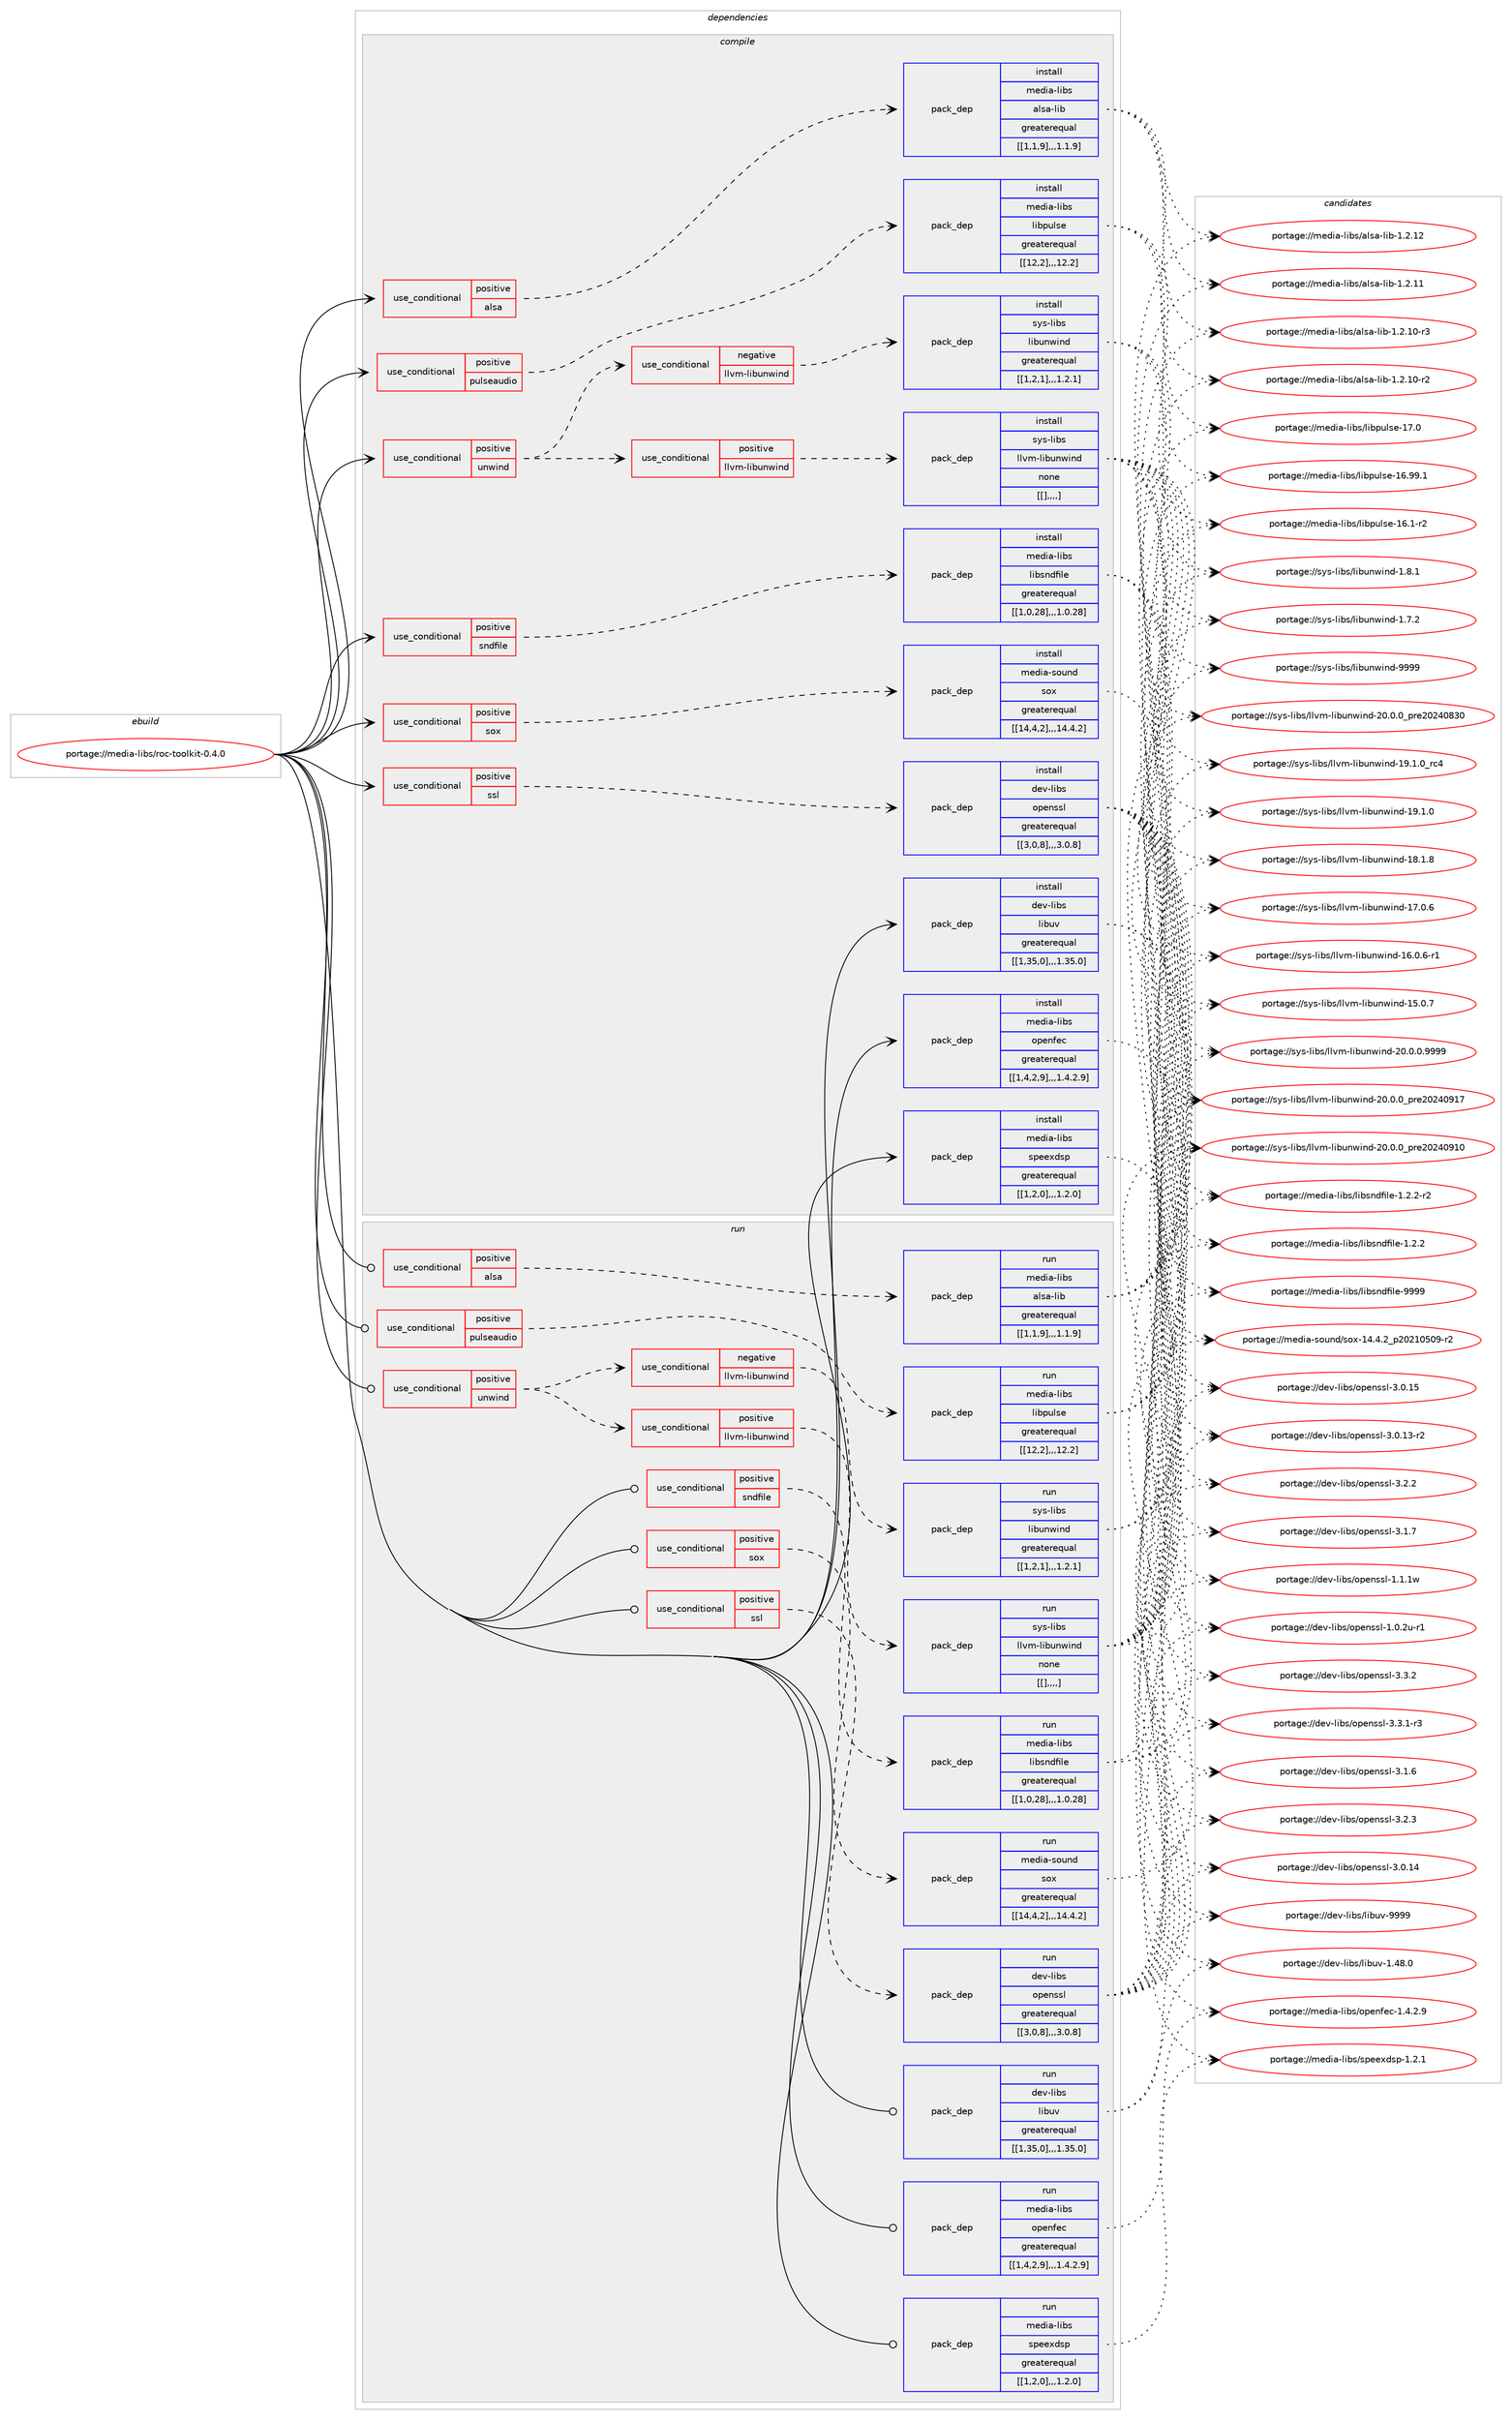 digraph prolog {

# *************
# Graph options
# *************

newrank=true;
concentrate=true;
compound=true;
graph [rankdir=LR,fontname=Helvetica,fontsize=10,ranksep=1.5];#, ranksep=2.5, nodesep=0.2];
edge  [arrowhead=vee];
node  [fontname=Helvetica,fontsize=10];

# **********
# The ebuild
# **********

subgraph cluster_leftcol {
color=gray;
label=<<i>ebuild</i>>;
id [label="portage://media-libs/roc-toolkit-0.4.0", color=red, width=4, href="../media-libs/roc-toolkit-0.4.0.svg"];
}

# ****************
# The dependencies
# ****************

subgraph cluster_midcol {
color=gray;
label=<<i>dependencies</i>>;
subgraph cluster_compile {
fillcolor="#eeeeee";
style=filled;
label=<<i>compile</i>>;
subgraph cond81202 {
dependency316157 [label=<<TABLE BORDER="0" CELLBORDER="1" CELLSPACING="0" CELLPADDING="4"><TR><TD ROWSPAN="3" CELLPADDING="10">use_conditional</TD></TR><TR><TD>positive</TD></TR><TR><TD>alsa</TD></TR></TABLE>>, shape=none, color=red];
subgraph pack232534 {
dependency316158 [label=<<TABLE BORDER="0" CELLBORDER="1" CELLSPACING="0" CELLPADDING="4" WIDTH="220"><TR><TD ROWSPAN="6" CELLPADDING="30">pack_dep</TD></TR><TR><TD WIDTH="110">install</TD></TR><TR><TD>media-libs</TD></TR><TR><TD>alsa-lib</TD></TR><TR><TD>greaterequal</TD></TR><TR><TD>[[1,1,9],,,1.1.9]</TD></TR></TABLE>>, shape=none, color=blue];
}
dependency316157:e -> dependency316158:w [weight=20,style="dashed",arrowhead="vee"];
}
id:e -> dependency316157:w [weight=20,style="solid",arrowhead="vee"];
subgraph cond81203 {
dependency316159 [label=<<TABLE BORDER="0" CELLBORDER="1" CELLSPACING="0" CELLPADDING="4"><TR><TD ROWSPAN="3" CELLPADDING="10">use_conditional</TD></TR><TR><TD>positive</TD></TR><TR><TD>pulseaudio</TD></TR></TABLE>>, shape=none, color=red];
subgraph pack232535 {
dependency316160 [label=<<TABLE BORDER="0" CELLBORDER="1" CELLSPACING="0" CELLPADDING="4" WIDTH="220"><TR><TD ROWSPAN="6" CELLPADDING="30">pack_dep</TD></TR><TR><TD WIDTH="110">install</TD></TR><TR><TD>media-libs</TD></TR><TR><TD>libpulse</TD></TR><TR><TD>greaterequal</TD></TR><TR><TD>[[12,2],,,12.2]</TD></TR></TABLE>>, shape=none, color=blue];
}
dependency316159:e -> dependency316160:w [weight=20,style="dashed",arrowhead="vee"];
}
id:e -> dependency316159:w [weight=20,style="solid",arrowhead="vee"];
subgraph cond81204 {
dependency316161 [label=<<TABLE BORDER="0" CELLBORDER="1" CELLSPACING="0" CELLPADDING="4"><TR><TD ROWSPAN="3" CELLPADDING="10">use_conditional</TD></TR><TR><TD>positive</TD></TR><TR><TD>sndfile</TD></TR></TABLE>>, shape=none, color=red];
subgraph pack232536 {
dependency316162 [label=<<TABLE BORDER="0" CELLBORDER="1" CELLSPACING="0" CELLPADDING="4" WIDTH="220"><TR><TD ROWSPAN="6" CELLPADDING="30">pack_dep</TD></TR><TR><TD WIDTH="110">install</TD></TR><TR><TD>media-libs</TD></TR><TR><TD>libsndfile</TD></TR><TR><TD>greaterequal</TD></TR><TR><TD>[[1,0,28],,,1.0.28]</TD></TR></TABLE>>, shape=none, color=blue];
}
dependency316161:e -> dependency316162:w [weight=20,style="dashed",arrowhead="vee"];
}
id:e -> dependency316161:w [weight=20,style="solid",arrowhead="vee"];
subgraph cond81205 {
dependency316163 [label=<<TABLE BORDER="0" CELLBORDER="1" CELLSPACING="0" CELLPADDING="4"><TR><TD ROWSPAN="3" CELLPADDING="10">use_conditional</TD></TR><TR><TD>positive</TD></TR><TR><TD>sox</TD></TR></TABLE>>, shape=none, color=red];
subgraph pack232537 {
dependency316164 [label=<<TABLE BORDER="0" CELLBORDER="1" CELLSPACING="0" CELLPADDING="4" WIDTH="220"><TR><TD ROWSPAN="6" CELLPADDING="30">pack_dep</TD></TR><TR><TD WIDTH="110">install</TD></TR><TR><TD>media-sound</TD></TR><TR><TD>sox</TD></TR><TR><TD>greaterequal</TD></TR><TR><TD>[[14,4,2],,,14.4.2]</TD></TR></TABLE>>, shape=none, color=blue];
}
dependency316163:e -> dependency316164:w [weight=20,style="dashed",arrowhead="vee"];
}
id:e -> dependency316163:w [weight=20,style="solid",arrowhead="vee"];
subgraph cond81206 {
dependency316165 [label=<<TABLE BORDER="0" CELLBORDER="1" CELLSPACING="0" CELLPADDING="4"><TR><TD ROWSPAN="3" CELLPADDING="10">use_conditional</TD></TR><TR><TD>positive</TD></TR><TR><TD>ssl</TD></TR></TABLE>>, shape=none, color=red];
subgraph pack232538 {
dependency316166 [label=<<TABLE BORDER="0" CELLBORDER="1" CELLSPACING="0" CELLPADDING="4" WIDTH="220"><TR><TD ROWSPAN="6" CELLPADDING="30">pack_dep</TD></TR><TR><TD WIDTH="110">install</TD></TR><TR><TD>dev-libs</TD></TR><TR><TD>openssl</TD></TR><TR><TD>greaterequal</TD></TR><TR><TD>[[3,0,8],,,3.0.8]</TD></TR></TABLE>>, shape=none, color=blue];
}
dependency316165:e -> dependency316166:w [weight=20,style="dashed",arrowhead="vee"];
}
id:e -> dependency316165:w [weight=20,style="solid",arrowhead="vee"];
subgraph cond81207 {
dependency316167 [label=<<TABLE BORDER="0" CELLBORDER="1" CELLSPACING="0" CELLPADDING="4"><TR><TD ROWSPAN="3" CELLPADDING="10">use_conditional</TD></TR><TR><TD>positive</TD></TR><TR><TD>unwind</TD></TR></TABLE>>, shape=none, color=red];
subgraph cond81208 {
dependency316168 [label=<<TABLE BORDER="0" CELLBORDER="1" CELLSPACING="0" CELLPADDING="4"><TR><TD ROWSPAN="3" CELLPADDING="10">use_conditional</TD></TR><TR><TD>positive</TD></TR><TR><TD>llvm-libunwind</TD></TR></TABLE>>, shape=none, color=red];
subgraph pack232539 {
dependency316169 [label=<<TABLE BORDER="0" CELLBORDER="1" CELLSPACING="0" CELLPADDING="4" WIDTH="220"><TR><TD ROWSPAN="6" CELLPADDING="30">pack_dep</TD></TR><TR><TD WIDTH="110">install</TD></TR><TR><TD>sys-libs</TD></TR><TR><TD>llvm-libunwind</TD></TR><TR><TD>none</TD></TR><TR><TD>[[],,,,]</TD></TR></TABLE>>, shape=none, color=blue];
}
dependency316168:e -> dependency316169:w [weight=20,style="dashed",arrowhead="vee"];
}
dependency316167:e -> dependency316168:w [weight=20,style="dashed",arrowhead="vee"];
subgraph cond81209 {
dependency316170 [label=<<TABLE BORDER="0" CELLBORDER="1" CELLSPACING="0" CELLPADDING="4"><TR><TD ROWSPAN="3" CELLPADDING="10">use_conditional</TD></TR><TR><TD>negative</TD></TR><TR><TD>llvm-libunwind</TD></TR></TABLE>>, shape=none, color=red];
subgraph pack232540 {
dependency316171 [label=<<TABLE BORDER="0" CELLBORDER="1" CELLSPACING="0" CELLPADDING="4" WIDTH="220"><TR><TD ROWSPAN="6" CELLPADDING="30">pack_dep</TD></TR><TR><TD WIDTH="110">install</TD></TR><TR><TD>sys-libs</TD></TR><TR><TD>libunwind</TD></TR><TR><TD>greaterequal</TD></TR><TR><TD>[[1,2,1],,,1.2.1]</TD></TR></TABLE>>, shape=none, color=blue];
}
dependency316170:e -> dependency316171:w [weight=20,style="dashed",arrowhead="vee"];
}
dependency316167:e -> dependency316170:w [weight=20,style="dashed",arrowhead="vee"];
}
id:e -> dependency316167:w [weight=20,style="solid",arrowhead="vee"];
subgraph pack232541 {
dependency316172 [label=<<TABLE BORDER="0" CELLBORDER="1" CELLSPACING="0" CELLPADDING="4" WIDTH="220"><TR><TD ROWSPAN="6" CELLPADDING="30">pack_dep</TD></TR><TR><TD WIDTH="110">install</TD></TR><TR><TD>dev-libs</TD></TR><TR><TD>libuv</TD></TR><TR><TD>greaterequal</TD></TR><TR><TD>[[1,35,0],,,1.35.0]</TD></TR></TABLE>>, shape=none, color=blue];
}
id:e -> dependency316172:w [weight=20,style="solid",arrowhead="vee"];
subgraph pack232542 {
dependency316173 [label=<<TABLE BORDER="0" CELLBORDER="1" CELLSPACING="0" CELLPADDING="4" WIDTH="220"><TR><TD ROWSPAN="6" CELLPADDING="30">pack_dep</TD></TR><TR><TD WIDTH="110">install</TD></TR><TR><TD>media-libs</TD></TR><TR><TD>openfec</TD></TR><TR><TD>greaterequal</TD></TR><TR><TD>[[1,4,2,9],,,1.4.2.9]</TD></TR></TABLE>>, shape=none, color=blue];
}
id:e -> dependency316173:w [weight=20,style="solid",arrowhead="vee"];
subgraph pack232543 {
dependency316174 [label=<<TABLE BORDER="0" CELLBORDER="1" CELLSPACING="0" CELLPADDING="4" WIDTH="220"><TR><TD ROWSPAN="6" CELLPADDING="30">pack_dep</TD></TR><TR><TD WIDTH="110">install</TD></TR><TR><TD>media-libs</TD></TR><TR><TD>speexdsp</TD></TR><TR><TD>greaterequal</TD></TR><TR><TD>[[1,2,0],,,1.2.0]</TD></TR></TABLE>>, shape=none, color=blue];
}
id:e -> dependency316174:w [weight=20,style="solid",arrowhead="vee"];
}
subgraph cluster_compileandrun {
fillcolor="#eeeeee";
style=filled;
label=<<i>compile and run</i>>;
}
subgraph cluster_run {
fillcolor="#eeeeee";
style=filled;
label=<<i>run</i>>;
subgraph cond81210 {
dependency316175 [label=<<TABLE BORDER="0" CELLBORDER="1" CELLSPACING="0" CELLPADDING="4"><TR><TD ROWSPAN="3" CELLPADDING="10">use_conditional</TD></TR><TR><TD>positive</TD></TR><TR><TD>alsa</TD></TR></TABLE>>, shape=none, color=red];
subgraph pack232544 {
dependency316176 [label=<<TABLE BORDER="0" CELLBORDER="1" CELLSPACING="0" CELLPADDING="4" WIDTH="220"><TR><TD ROWSPAN="6" CELLPADDING="30">pack_dep</TD></TR><TR><TD WIDTH="110">run</TD></TR><TR><TD>media-libs</TD></TR><TR><TD>alsa-lib</TD></TR><TR><TD>greaterequal</TD></TR><TR><TD>[[1,1,9],,,1.1.9]</TD></TR></TABLE>>, shape=none, color=blue];
}
dependency316175:e -> dependency316176:w [weight=20,style="dashed",arrowhead="vee"];
}
id:e -> dependency316175:w [weight=20,style="solid",arrowhead="odot"];
subgraph cond81211 {
dependency316177 [label=<<TABLE BORDER="0" CELLBORDER="1" CELLSPACING="0" CELLPADDING="4"><TR><TD ROWSPAN="3" CELLPADDING="10">use_conditional</TD></TR><TR><TD>positive</TD></TR><TR><TD>pulseaudio</TD></TR></TABLE>>, shape=none, color=red];
subgraph pack232545 {
dependency316178 [label=<<TABLE BORDER="0" CELLBORDER="1" CELLSPACING="0" CELLPADDING="4" WIDTH="220"><TR><TD ROWSPAN="6" CELLPADDING="30">pack_dep</TD></TR><TR><TD WIDTH="110">run</TD></TR><TR><TD>media-libs</TD></TR><TR><TD>libpulse</TD></TR><TR><TD>greaterequal</TD></TR><TR><TD>[[12,2],,,12.2]</TD></TR></TABLE>>, shape=none, color=blue];
}
dependency316177:e -> dependency316178:w [weight=20,style="dashed",arrowhead="vee"];
}
id:e -> dependency316177:w [weight=20,style="solid",arrowhead="odot"];
subgraph cond81212 {
dependency316179 [label=<<TABLE BORDER="0" CELLBORDER="1" CELLSPACING="0" CELLPADDING="4"><TR><TD ROWSPAN="3" CELLPADDING="10">use_conditional</TD></TR><TR><TD>positive</TD></TR><TR><TD>sndfile</TD></TR></TABLE>>, shape=none, color=red];
subgraph pack232546 {
dependency316180 [label=<<TABLE BORDER="0" CELLBORDER="1" CELLSPACING="0" CELLPADDING="4" WIDTH="220"><TR><TD ROWSPAN="6" CELLPADDING="30">pack_dep</TD></TR><TR><TD WIDTH="110">run</TD></TR><TR><TD>media-libs</TD></TR><TR><TD>libsndfile</TD></TR><TR><TD>greaterequal</TD></TR><TR><TD>[[1,0,28],,,1.0.28]</TD></TR></TABLE>>, shape=none, color=blue];
}
dependency316179:e -> dependency316180:w [weight=20,style="dashed",arrowhead="vee"];
}
id:e -> dependency316179:w [weight=20,style="solid",arrowhead="odot"];
subgraph cond81213 {
dependency316181 [label=<<TABLE BORDER="0" CELLBORDER="1" CELLSPACING="0" CELLPADDING="4"><TR><TD ROWSPAN="3" CELLPADDING="10">use_conditional</TD></TR><TR><TD>positive</TD></TR><TR><TD>sox</TD></TR></TABLE>>, shape=none, color=red];
subgraph pack232547 {
dependency316182 [label=<<TABLE BORDER="0" CELLBORDER="1" CELLSPACING="0" CELLPADDING="4" WIDTH="220"><TR><TD ROWSPAN="6" CELLPADDING="30">pack_dep</TD></TR><TR><TD WIDTH="110">run</TD></TR><TR><TD>media-sound</TD></TR><TR><TD>sox</TD></TR><TR><TD>greaterequal</TD></TR><TR><TD>[[14,4,2],,,14.4.2]</TD></TR></TABLE>>, shape=none, color=blue];
}
dependency316181:e -> dependency316182:w [weight=20,style="dashed",arrowhead="vee"];
}
id:e -> dependency316181:w [weight=20,style="solid",arrowhead="odot"];
subgraph cond81214 {
dependency316183 [label=<<TABLE BORDER="0" CELLBORDER="1" CELLSPACING="0" CELLPADDING="4"><TR><TD ROWSPAN="3" CELLPADDING="10">use_conditional</TD></TR><TR><TD>positive</TD></TR><TR><TD>ssl</TD></TR></TABLE>>, shape=none, color=red];
subgraph pack232548 {
dependency316184 [label=<<TABLE BORDER="0" CELLBORDER="1" CELLSPACING="0" CELLPADDING="4" WIDTH="220"><TR><TD ROWSPAN="6" CELLPADDING="30">pack_dep</TD></TR><TR><TD WIDTH="110">run</TD></TR><TR><TD>dev-libs</TD></TR><TR><TD>openssl</TD></TR><TR><TD>greaterequal</TD></TR><TR><TD>[[3,0,8],,,3.0.8]</TD></TR></TABLE>>, shape=none, color=blue];
}
dependency316183:e -> dependency316184:w [weight=20,style="dashed",arrowhead="vee"];
}
id:e -> dependency316183:w [weight=20,style="solid",arrowhead="odot"];
subgraph cond81215 {
dependency316185 [label=<<TABLE BORDER="0" CELLBORDER="1" CELLSPACING="0" CELLPADDING="4"><TR><TD ROWSPAN="3" CELLPADDING="10">use_conditional</TD></TR><TR><TD>positive</TD></TR><TR><TD>unwind</TD></TR></TABLE>>, shape=none, color=red];
subgraph cond81216 {
dependency316186 [label=<<TABLE BORDER="0" CELLBORDER="1" CELLSPACING="0" CELLPADDING="4"><TR><TD ROWSPAN="3" CELLPADDING="10">use_conditional</TD></TR><TR><TD>positive</TD></TR><TR><TD>llvm-libunwind</TD></TR></TABLE>>, shape=none, color=red];
subgraph pack232549 {
dependency316187 [label=<<TABLE BORDER="0" CELLBORDER="1" CELLSPACING="0" CELLPADDING="4" WIDTH="220"><TR><TD ROWSPAN="6" CELLPADDING="30">pack_dep</TD></TR><TR><TD WIDTH="110">run</TD></TR><TR><TD>sys-libs</TD></TR><TR><TD>llvm-libunwind</TD></TR><TR><TD>none</TD></TR><TR><TD>[[],,,,]</TD></TR></TABLE>>, shape=none, color=blue];
}
dependency316186:e -> dependency316187:w [weight=20,style="dashed",arrowhead="vee"];
}
dependency316185:e -> dependency316186:w [weight=20,style="dashed",arrowhead="vee"];
subgraph cond81217 {
dependency316188 [label=<<TABLE BORDER="0" CELLBORDER="1" CELLSPACING="0" CELLPADDING="4"><TR><TD ROWSPAN="3" CELLPADDING="10">use_conditional</TD></TR><TR><TD>negative</TD></TR><TR><TD>llvm-libunwind</TD></TR></TABLE>>, shape=none, color=red];
subgraph pack232550 {
dependency316189 [label=<<TABLE BORDER="0" CELLBORDER="1" CELLSPACING="0" CELLPADDING="4" WIDTH="220"><TR><TD ROWSPAN="6" CELLPADDING="30">pack_dep</TD></TR><TR><TD WIDTH="110">run</TD></TR><TR><TD>sys-libs</TD></TR><TR><TD>libunwind</TD></TR><TR><TD>greaterequal</TD></TR><TR><TD>[[1,2,1],,,1.2.1]</TD></TR></TABLE>>, shape=none, color=blue];
}
dependency316188:e -> dependency316189:w [weight=20,style="dashed",arrowhead="vee"];
}
dependency316185:e -> dependency316188:w [weight=20,style="dashed",arrowhead="vee"];
}
id:e -> dependency316185:w [weight=20,style="solid",arrowhead="odot"];
subgraph pack232551 {
dependency316190 [label=<<TABLE BORDER="0" CELLBORDER="1" CELLSPACING="0" CELLPADDING="4" WIDTH="220"><TR><TD ROWSPAN="6" CELLPADDING="30">pack_dep</TD></TR><TR><TD WIDTH="110">run</TD></TR><TR><TD>dev-libs</TD></TR><TR><TD>libuv</TD></TR><TR><TD>greaterequal</TD></TR><TR><TD>[[1,35,0],,,1.35.0]</TD></TR></TABLE>>, shape=none, color=blue];
}
id:e -> dependency316190:w [weight=20,style="solid",arrowhead="odot"];
subgraph pack232552 {
dependency316191 [label=<<TABLE BORDER="0" CELLBORDER="1" CELLSPACING="0" CELLPADDING="4" WIDTH="220"><TR><TD ROWSPAN="6" CELLPADDING="30">pack_dep</TD></TR><TR><TD WIDTH="110">run</TD></TR><TR><TD>media-libs</TD></TR><TR><TD>openfec</TD></TR><TR><TD>greaterequal</TD></TR><TR><TD>[[1,4,2,9],,,1.4.2.9]</TD></TR></TABLE>>, shape=none, color=blue];
}
id:e -> dependency316191:w [weight=20,style="solid",arrowhead="odot"];
subgraph pack232553 {
dependency316192 [label=<<TABLE BORDER="0" CELLBORDER="1" CELLSPACING="0" CELLPADDING="4" WIDTH="220"><TR><TD ROWSPAN="6" CELLPADDING="30">pack_dep</TD></TR><TR><TD WIDTH="110">run</TD></TR><TR><TD>media-libs</TD></TR><TR><TD>speexdsp</TD></TR><TR><TD>greaterequal</TD></TR><TR><TD>[[1,2,0],,,1.2.0]</TD></TR></TABLE>>, shape=none, color=blue];
}
id:e -> dependency316192:w [weight=20,style="solid",arrowhead="odot"];
}
}

# **************
# The candidates
# **************

subgraph cluster_choices {
rank=same;
color=gray;
label=<<i>candidates</i>>;

subgraph choice232534 {
color=black;
nodesep=1;
choice109101100105974510810598115479710811597451081059845494650464950 [label="portage://media-libs/alsa-lib-1.2.12", color=red, width=4,href="../media-libs/alsa-lib-1.2.12.svg"];
choice109101100105974510810598115479710811597451081059845494650464949 [label="portage://media-libs/alsa-lib-1.2.11", color=red, width=4,href="../media-libs/alsa-lib-1.2.11.svg"];
choice1091011001059745108105981154797108115974510810598454946504649484511451 [label="portage://media-libs/alsa-lib-1.2.10-r3", color=red, width=4,href="../media-libs/alsa-lib-1.2.10-r3.svg"];
choice1091011001059745108105981154797108115974510810598454946504649484511450 [label="portage://media-libs/alsa-lib-1.2.10-r2", color=red, width=4,href="../media-libs/alsa-lib-1.2.10-r2.svg"];
dependency316158:e -> choice109101100105974510810598115479710811597451081059845494650464950:w [style=dotted,weight="100"];
dependency316158:e -> choice109101100105974510810598115479710811597451081059845494650464949:w [style=dotted,weight="100"];
dependency316158:e -> choice1091011001059745108105981154797108115974510810598454946504649484511451:w [style=dotted,weight="100"];
dependency316158:e -> choice1091011001059745108105981154797108115974510810598454946504649484511450:w [style=dotted,weight="100"];
}
subgraph choice232535 {
color=black;
nodesep=1;
choice10910110010597451081059811547108105981121171081151014549554648 [label="portage://media-libs/libpulse-17.0", color=red, width=4,href="../media-libs/libpulse-17.0.svg"];
choice10910110010597451081059811547108105981121171081151014549544657574649 [label="portage://media-libs/libpulse-16.99.1", color=red, width=4,href="../media-libs/libpulse-16.99.1.svg"];
choice109101100105974510810598115471081059811211710811510145495446494511450 [label="portage://media-libs/libpulse-16.1-r2", color=red, width=4,href="../media-libs/libpulse-16.1-r2.svg"];
dependency316160:e -> choice10910110010597451081059811547108105981121171081151014549554648:w [style=dotted,weight="100"];
dependency316160:e -> choice10910110010597451081059811547108105981121171081151014549544657574649:w [style=dotted,weight="100"];
dependency316160:e -> choice109101100105974510810598115471081059811211710811510145495446494511450:w [style=dotted,weight="100"];
}
subgraph choice232536 {
color=black;
nodesep=1;
choice10910110010597451081059811547108105981151101001021051081014557575757 [label="portage://media-libs/libsndfile-9999", color=red, width=4,href="../media-libs/libsndfile-9999.svg"];
choice10910110010597451081059811547108105981151101001021051081014549465046504511450 [label="portage://media-libs/libsndfile-1.2.2-r2", color=red, width=4,href="../media-libs/libsndfile-1.2.2-r2.svg"];
choice1091011001059745108105981154710810598115110100102105108101454946504650 [label="portage://media-libs/libsndfile-1.2.2", color=red, width=4,href="../media-libs/libsndfile-1.2.2.svg"];
dependency316162:e -> choice10910110010597451081059811547108105981151101001021051081014557575757:w [style=dotted,weight="100"];
dependency316162:e -> choice10910110010597451081059811547108105981151101001021051081014549465046504511450:w [style=dotted,weight="100"];
dependency316162:e -> choice1091011001059745108105981154710810598115110100102105108101454946504650:w [style=dotted,weight="100"];
}
subgraph choice232537 {
color=black;
nodesep=1;
choice109101100105974511511111711010047115111120454952465246509511250485049485348574511450 [label="portage://media-sound/sox-14.4.2_p20210509-r2", color=red, width=4,href="../media-sound/sox-14.4.2_p20210509-r2.svg"];
dependency316164:e -> choice109101100105974511511111711010047115111120454952465246509511250485049485348574511450:w [style=dotted,weight="100"];
}
subgraph choice232538 {
color=black;
nodesep=1;
choice100101118451081059811547111112101110115115108455146514650 [label="portage://dev-libs/openssl-3.3.2", color=red, width=4,href="../dev-libs/openssl-3.3.2.svg"];
choice1001011184510810598115471111121011101151151084551465146494511451 [label="portage://dev-libs/openssl-3.3.1-r3", color=red, width=4,href="../dev-libs/openssl-3.3.1-r3.svg"];
choice100101118451081059811547111112101110115115108455146504651 [label="portage://dev-libs/openssl-3.2.3", color=red, width=4,href="../dev-libs/openssl-3.2.3.svg"];
choice100101118451081059811547111112101110115115108455146504650 [label="portage://dev-libs/openssl-3.2.2", color=red, width=4,href="../dev-libs/openssl-3.2.2.svg"];
choice100101118451081059811547111112101110115115108455146494655 [label="portage://dev-libs/openssl-3.1.7", color=red, width=4,href="../dev-libs/openssl-3.1.7.svg"];
choice100101118451081059811547111112101110115115108455146494654 [label="portage://dev-libs/openssl-3.1.6", color=red, width=4,href="../dev-libs/openssl-3.1.6.svg"];
choice10010111845108105981154711111210111011511510845514648464953 [label="portage://dev-libs/openssl-3.0.15", color=red, width=4,href="../dev-libs/openssl-3.0.15.svg"];
choice10010111845108105981154711111210111011511510845514648464952 [label="portage://dev-libs/openssl-3.0.14", color=red, width=4,href="../dev-libs/openssl-3.0.14.svg"];
choice100101118451081059811547111112101110115115108455146484649514511450 [label="portage://dev-libs/openssl-3.0.13-r2", color=red, width=4,href="../dev-libs/openssl-3.0.13-r2.svg"];
choice100101118451081059811547111112101110115115108454946494649119 [label="portage://dev-libs/openssl-1.1.1w", color=red, width=4,href="../dev-libs/openssl-1.1.1w.svg"];
choice1001011184510810598115471111121011101151151084549464846501174511449 [label="portage://dev-libs/openssl-1.0.2u-r1", color=red, width=4,href="../dev-libs/openssl-1.0.2u-r1.svg"];
dependency316166:e -> choice100101118451081059811547111112101110115115108455146514650:w [style=dotted,weight="100"];
dependency316166:e -> choice1001011184510810598115471111121011101151151084551465146494511451:w [style=dotted,weight="100"];
dependency316166:e -> choice100101118451081059811547111112101110115115108455146504651:w [style=dotted,weight="100"];
dependency316166:e -> choice100101118451081059811547111112101110115115108455146504650:w [style=dotted,weight="100"];
dependency316166:e -> choice100101118451081059811547111112101110115115108455146494655:w [style=dotted,weight="100"];
dependency316166:e -> choice100101118451081059811547111112101110115115108455146494654:w [style=dotted,weight="100"];
dependency316166:e -> choice10010111845108105981154711111210111011511510845514648464953:w [style=dotted,weight="100"];
dependency316166:e -> choice10010111845108105981154711111210111011511510845514648464952:w [style=dotted,weight="100"];
dependency316166:e -> choice100101118451081059811547111112101110115115108455146484649514511450:w [style=dotted,weight="100"];
dependency316166:e -> choice100101118451081059811547111112101110115115108454946494649119:w [style=dotted,weight="100"];
dependency316166:e -> choice1001011184510810598115471111121011101151151084549464846501174511449:w [style=dotted,weight="100"];
}
subgraph choice232539 {
color=black;
nodesep=1;
choice1151211154510810598115471081081181094510810598117110119105110100455048464846484657575757 [label="portage://sys-libs/llvm-libunwind-20.0.0.9999", color=red, width=4,href="../sys-libs/llvm-libunwind-20.0.0.9999.svg"];
choice115121115451081059811547108108118109451081059811711011910511010045504846484648951121141015048505248574955 [label="portage://sys-libs/llvm-libunwind-20.0.0_pre20240917", color=red, width=4,href="../sys-libs/llvm-libunwind-20.0.0_pre20240917.svg"];
choice115121115451081059811547108108118109451081059811711011910511010045504846484648951121141015048505248574948 [label="portage://sys-libs/llvm-libunwind-20.0.0_pre20240910", color=red, width=4,href="../sys-libs/llvm-libunwind-20.0.0_pre20240910.svg"];
choice115121115451081059811547108108118109451081059811711011910511010045504846484648951121141015048505248565148 [label="portage://sys-libs/llvm-libunwind-20.0.0_pre20240830", color=red, width=4,href="../sys-libs/llvm-libunwind-20.0.0_pre20240830.svg"];
choice115121115451081059811547108108118109451081059811711011910511010045495746494648951149952 [label="portage://sys-libs/llvm-libunwind-19.1.0_rc4", color=red, width=4,href="../sys-libs/llvm-libunwind-19.1.0_rc4.svg"];
choice115121115451081059811547108108118109451081059811711011910511010045495746494648 [label="portage://sys-libs/llvm-libunwind-19.1.0", color=red, width=4,href="../sys-libs/llvm-libunwind-19.1.0.svg"];
choice115121115451081059811547108108118109451081059811711011910511010045495646494656 [label="portage://sys-libs/llvm-libunwind-18.1.8", color=red, width=4,href="../sys-libs/llvm-libunwind-18.1.8.svg"];
choice115121115451081059811547108108118109451081059811711011910511010045495546484654 [label="portage://sys-libs/llvm-libunwind-17.0.6", color=red, width=4,href="../sys-libs/llvm-libunwind-17.0.6.svg"];
choice1151211154510810598115471081081181094510810598117110119105110100454954464846544511449 [label="portage://sys-libs/llvm-libunwind-16.0.6-r1", color=red, width=4,href="../sys-libs/llvm-libunwind-16.0.6-r1.svg"];
choice115121115451081059811547108108118109451081059811711011910511010045495346484655 [label="portage://sys-libs/llvm-libunwind-15.0.7", color=red, width=4,href="../sys-libs/llvm-libunwind-15.0.7.svg"];
dependency316169:e -> choice1151211154510810598115471081081181094510810598117110119105110100455048464846484657575757:w [style=dotted,weight="100"];
dependency316169:e -> choice115121115451081059811547108108118109451081059811711011910511010045504846484648951121141015048505248574955:w [style=dotted,weight="100"];
dependency316169:e -> choice115121115451081059811547108108118109451081059811711011910511010045504846484648951121141015048505248574948:w [style=dotted,weight="100"];
dependency316169:e -> choice115121115451081059811547108108118109451081059811711011910511010045504846484648951121141015048505248565148:w [style=dotted,weight="100"];
dependency316169:e -> choice115121115451081059811547108108118109451081059811711011910511010045495746494648951149952:w [style=dotted,weight="100"];
dependency316169:e -> choice115121115451081059811547108108118109451081059811711011910511010045495746494648:w [style=dotted,weight="100"];
dependency316169:e -> choice115121115451081059811547108108118109451081059811711011910511010045495646494656:w [style=dotted,weight="100"];
dependency316169:e -> choice115121115451081059811547108108118109451081059811711011910511010045495546484654:w [style=dotted,weight="100"];
dependency316169:e -> choice1151211154510810598115471081081181094510810598117110119105110100454954464846544511449:w [style=dotted,weight="100"];
dependency316169:e -> choice115121115451081059811547108108118109451081059811711011910511010045495346484655:w [style=dotted,weight="100"];
}
subgraph choice232540 {
color=black;
nodesep=1;
choice115121115451081059811547108105981171101191051101004557575757 [label="portage://sys-libs/libunwind-9999", color=red, width=4,href="../sys-libs/libunwind-9999.svg"];
choice11512111545108105981154710810598117110119105110100454946564649 [label="portage://sys-libs/libunwind-1.8.1", color=red, width=4,href="../sys-libs/libunwind-1.8.1.svg"];
choice11512111545108105981154710810598117110119105110100454946554650 [label="portage://sys-libs/libunwind-1.7.2", color=red, width=4,href="../sys-libs/libunwind-1.7.2.svg"];
dependency316171:e -> choice115121115451081059811547108105981171101191051101004557575757:w [style=dotted,weight="100"];
dependency316171:e -> choice11512111545108105981154710810598117110119105110100454946564649:w [style=dotted,weight="100"];
dependency316171:e -> choice11512111545108105981154710810598117110119105110100454946554650:w [style=dotted,weight="100"];
}
subgraph choice232541 {
color=black;
nodesep=1;
choice100101118451081059811547108105981171184557575757 [label="portage://dev-libs/libuv-9999", color=red, width=4,href="../dev-libs/libuv-9999.svg"];
choice1001011184510810598115471081059811711845494652564648 [label="portage://dev-libs/libuv-1.48.0", color=red, width=4,href="../dev-libs/libuv-1.48.0.svg"];
dependency316172:e -> choice100101118451081059811547108105981171184557575757:w [style=dotted,weight="100"];
dependency316172:e -> choice1001011184510810598115471081059811711845494652564648:w [style=dotted,weight="100"];
}
subgraph choice232542 {
color=black;
nodesep=1;
choice10910110010597451081059811547111112101110102101994549465246504657 [label="portage://media-libs/openfec-1.4.2.9", color=red, width=4,href="../media-libs/openfec-1.4.2.9.svg"];
dependency316173:e -> choice10910110010597451081059811547111112101110102101994549465246504657:w [style=dotted,weight="100"];
}
subgraph choice232543 {
color=black;
nodesep=1;
choice10910110010597451081059811547115112101101120100115112454946504649 [label="portage://media-libs/speexdsp-1.2.1", color=red, width=4,href="../media-libs/speexdsp-1.2.1.svg"];
dependency316174:e -> choice10910110010597451081059811547115112101101120100115112454946504649:w [style=dotted,weight="100"];
}
subgraph choice232544 {
color=black;
nodesep=1;
choice109101100105974510810598115479710811597451081059845494650464950 [label="portage://media-libs/alsa-lib-1.2.12", color=red, width=4,href="../media-libs/alsa-lib-1.2.12.svg"];
choice109101100105974510810598115479710811597451081059845494650464949 [label="portage://media-libs/alsa-lib-1.2.11", color=red, width=4,href="../media-libs/alsa-lib-1.2.11.svg"];
choice1091011001059745108105981154797108115974510810598454946504649484511451 [label="portage://media-libs/alsa-lib-1.2.10-r3", color=red, width=4,href="../media-libs/alsa-lib-1.2.10-r3.svg"];
choice1091011001059745108105981154797108115974510810598454946504649484511450 [label="portage://media-libs/alsa-lib-1.2.10-r2", color=red, width=4,href="../media-libs/alsa-lib-1.2.10-r2.svg"];
dependency316176:e -> choice109101100105974510810598115479710811597451081059845494650464950:w [style=dotted,weight="100"];
dependency316176:e -> choice109101100105974510810598115479710811597451081059845494650464949:w [style=dotted,weight="100"];
dependency316176:e -> choice1091011001059745108105981154797108115974510810598454946504649484511451:w [style=dotted,weight="100"];
dependency316176:e -> choice1091011001059745108105981154797108115974510810598454946504649484511450:w [style=dotted,weight="100"];
}
subgraph choice232545 {
color=black;
nodesep=1;
choice10910110010597451081059811547108105981121171081151014549554648 [label="portage://media-libs/libpulse-17.0", color=red, width=4,href="../media-libs/libpulse-17.0.svg"];
choice10910110010597451081059811547108105981121171081151014549544657574649 [label="portage://media-libs/libpulse-16.99.1", color=red, width=4,href="../media-libs/libpulse-16.99.1.svg"];
choice109101100105974510810598115471081059811211710811510145495446494511450 [label="portage://media-libs/libpulse-16.1-r2", color=red, width=4,href="../media-libs/libpulse-16.1-r2.svg"];
dependency316178:e -> choice10910110010597451081059811547108105981121171081151014549554648:w [style=dotted,weight="100"];
dependency316178:e -> choice10910110010597451081059811547108105981121171081151014549544657574649:w [style=dotted,weight="100"];
dependency316178:e -> choice109101100105974510810598115471081059811211710811510145495446494511450:w [style=dotted,weight="100"];
}
subgraph choice232546 {
color=black;
nodesep=1;
choice10910110010597451081059811547108105981151101001021051081014557575757 [label="portage://media-libs/libsndfile-9999", color=red, width=4,href="../media-libs/libsndfile-9999.svg"];
choice10910110010597451081059811547108105981151101001021051081014549465046504511450 [label="portage://media-libs/libsndfile-1.2.2-r2", color=red, width=4,href="../media-libs/libsndfile-1.2.2-r2.svg"];
choice1091011001059745108105981154710810598115110100102105108101454946504650 [label="portage://media-libs/libsndfile-1.2.2", color=red, width=4,href="../media-libs/libsndfile-1.2.2.svg"];
dependency316180:e -> choice10910110010597451081059811547108105981151101001021051081014557575757:w [style=dotted,weight="100"];
dependency316180:e -> choice10910110010597451081059811547108105981151101001021051081014549465046504511450:w [style=dotted,weight="100"];
dependency316180:e -> choice1091011001059745108105981154710810598115110100102105108101454946504650:w [style=dotted,weight="100"];
}
subgraph choice232547 {
color=black;
nodesep=1;
choice109101100105974511511111711010047115111120454952465246509511250485049485348574511450 [label="portage://media-sound/sox-14.4.2_p20210509-r2", color=red, width=4,href="../media-sound/sox-14.4.2_p20210509-r2.svg"];
dependency316182:e -> choice109101100105974511511111711010047115111120454952465246509511250485049485348574511450:w [style=dotted,weight="100"];
}
subgraph choice232548 {
color=black;
nodesep=1;
choice100101118451081059811547111112101110115115108455146514650 [label="portage://dev-libs/openssl-3.3.2", color=red, width=4,href="../dev-libs/openssl-3.3.2.svg"];
choice1001011184510810598115471111121011101151151084551465146494511451 [label="portage://dev-libs/openssl-3.3.1-r3", color=red, width=4,href="../dev-libs/openssl-3.3.1-r3.svg"];
choice100101118451081059811547111112101110115115108455146504651 [label="portage://dev-libs/openssl-3.2.3", color=red, width=4,href="../dev-libs/openssl-3.2.3.svg"];
choice100101118451081059811547111112101110115115108455146504650 [label="portage://dev-libs/openssl-3.2.2", color=red, width=4,href="../dev-libs/openssl-3.2.2.svg"];
choice100101118451081059811547111112101110115115108455146494655 [label="portage://dev-libs/openssl-3.1.7", color=red, width=4,href="../dev-libs/openssl-3.1.7.svg"];
choice100101118451081059811547111112101110115115108455146494654 [label="portage://dev-libs/openssl-3.1.6", color=red, width=4,href="../dev-libs/openssl-3.1.6.svg"];
choice10010111845108105981154711111210111011511510845514648464953 [label="portage://dev-libs/openssl-3.0.15", color=red, width=4,href="../dev-libs/openssl-3.0.15.svg"];
choice10010111845108105981154711111210111011511510845514648464952 [label="portage://dev-libs/openssl-3.0.14", color=red, width=4,href="../dev-libs/openssl-3.0.14.svg"];
choice100101118451081059811547111112101110115115108455146484649514511450 [label="portage://dev-libs/openssl-3.0.13-r2", color=red, width=4,href="../dev-libs/openssl-3.0.13-r2.svg"];
choice100101118451081059811547111112101110115115108454946494649119 [label="portage://dev-libs/openssl-1.1.1w", color=red, width=4,href="../dev-libs/openssl-1.1.1w.svg"];
choice1001011184510810598115471111121011101151151084549464846501174511449 [label="portage://dev-libs/openssl-1.0.2u-r1", color=red, width=4,href="../dev-libs/openssl-1.0.2u-r1.svg"];
dependency316184:e -> choice100101118451081059811547111112101110115115108455146514650:w [style=dotted,weight="100"];
dependency316184:e -> choice1001011184510810598115471111121011101151151084551465146494511451:w [style=dotted,weight="100"];
dependency316184:e -> choice100101118451081059811547111112101110115115108455146504651:w [style=dotted,weight="100"];
dependency316184:e -> choice100101118451081059811547111112101110115115108455146504650:w [style=dotted,weight="100"];
dependency316184:e -> choice100101118451081059811547111112101110115115108455146494655:w [style=dotted,weight="100"];
dependency316184:e -> choice100101118451081059811547111112101110115115108455146494654:w [style=dotted,weight="100"];
dependency316184:e -> choice10010111845108105981154711111210111011511510845514648464953:w [style=dotted,weight="100"];
dependency316184:e -> choice10010111845108105981154711111210111011511510845514648464952:w [style=dotted,weight="100"];
dependency316184:e -> choice100101118451081059811547111112101110115115108455146484649514511450:w [style=dotted,weight="100"];
dependency316184:e -> choice100101118451081059811547111112101110115115108454946494649119:w [style=dotted,weight="100"];
dependency316184:e -> choice1001011184510810598115471111121011101151151084549464846501174511449:w [style=dotted,weight="100"];
}
subgraph choice232549 {
color=black;
nodesep=1;
choice1151211154510810598115471081081181094510810598117110119105110100455048464846484657575757 [label="portage://sys-libs/llvm-libunwind-20.0.0.9999", color=red, width=4,href="../sys-libs/llvm-libunwind-20.0.0.9999.svg"];
choice115121115451081059811547108108118109451081059811711011910511010045504846484648951121141015048505248574955 [label="portage://sys-libs/llvm-libunwind-20.0.0_pre20240917", color=red, width=4,href="../sys-libs/llvm-libunwind-20.0.0_pre20240917.svg"];
choice115121115451081059811547108108118109451081059811711011910511010045504846484648951121141015048505248574948 [label="portage://sys-libs/llvm-libunwind-20.0.0_pre20240910", color=red, width=4,href="../sys-libs/llvm-libunwind-20.0.0_pre20240910.svg"];
choice115121115451081059811547108108118109451081059811711011910511010045504846484648951121141015048505248565148 [label="portage://sys-libs/llvm-libunwind-20.0.0_pre20240830", color=red, width=4,href="../sys-libs/llvm-libunwind-20.0.0_pre20240830.svg"];
choice115121115451081059811547108108118109451081059811711011910511010045495746494648951149952 [label="portage://sys-libs/llvm-libunwind-19.1.0_rc4", color=red, width=4,href="../sys-libs/llvm-libunwind-19.1.0_rc4.svg"];
choice115121115451081059811547108108118109451081059811711011910511010045495746494648 [label="portage://sys-libs/llvm-libunwind-19.1.0", color=red, width=4,href="../sys-libs/llvm-libunwind-19.1.0.svg"];
choice115121115451081059811547108108118109451081059811711011910511010045495646494656 [label="portage://sys-libs/llvm-libunwind-18.1.8", color=red, width=4,href="../sys-libs/llvm-libunwind-18.1.8.svg"];
choice115121115451081059811547108108118109451081059811711011910511010045495546484654 [label="portage://sys-libs/llvm-libunwind-17.0.6", color=red, width=4,href="../sys-libs/llvm-libunwind-17.0.6.svg"];
choice1151211154510810598115471081081181094510810598117110119105110100454954464846544511449 [label="portage://sys-libs/llvm-libunwind-16.0.6-r1", color=red, width=4,href="../sys-libs/llvm-libunwind-16.0.6-r1.svg"];
choice115121115451081059811547108108118109451081059811711011910511010045495346484655 [label="portage://sys-libs/llvm-libunwind-15.0.7", color=red, width=4,href="../sys-libs/llvm-libunwind-15.0.7.svg"];
dependency316187:e -> choice1151211154510810598115471081081181094510810598117110119105110100455048464846484657575757:w [style=dotted,weight="100"];
dependency316187:e -> choice115121115451081059811547108108118109451081059811711011910511010045504846484648951121141015048505248574955:w [style=dotted,weight="100"];
dependency316187:e -> choice115121115451081059811547108108118109451081059811711011910511010045504846484648951121141015048505248574948:w [style=dotted,weight="100"];
dependency316187:e -> choice115121115451081059811547108108118109451081059811711011910511010045504846484648951121141015048505248565148:w [style=dotted,weight="100"];
dependency316187:e -> choice115121115451081059811547108108118109451081059811711011910511010045495746494648951149952:w [style=dotted,weight="100"];
dependency316187:e -> choice115121115451081059811547108108118109451081059811711011910511010045495746494648:w [style=dotted,weight="100"];
dependency316187:e -> choice115121115451081059811547108108118109451081059811711011910511010045495646494656:w [style=dotted,weight="100"];
dependency316187:e -> choice115121115451081059811547108108118109451081059811711011910511010045495546484654:w [style=dotted,weight="100"];
dependency316187:e -> choice1151211154510810598115471081081181094510810598117110119105110100454954464846544511449:w [style=dotted,weight="100"];
dependency316187:e -> choice115121115451081059811547108108118109451081059811711011910511010045495346484655:w [style=dotted,weight="100"];
}
subgraph choice232550 {
color=black;
nodesep=1;
choice115121115451081059811547108105981171101191051101004557575757 [label="portage://sys-libs/libunwind-9999", color=red, width=4,href="../sys-libs/libunwind-9999.svg"];
choice11512111545108105981154710810598117110119105110100454946564649 [label="portage://sys-libs/libunwind-1.8.1", color=red, width=4,href="../sys-libs/libunwind-1.8.1.svg"];
choice11512111545108105981154710810598117110119105110100454946554650 [label="portage://sys-libs/libunwind-1.7.2", color=red, width=4,href="../sys-libs/libunwind-1.7.2.svg"];
dependency316189:e -> choice115121115451081059811547108105981171101191051101004557575757:w [style=dotted,weight="100"];
dependency316189:e -> choice11512111545108105981154710810598117110119105110100454946564649:w [style=dotted,weight="100"];
dependency316189:e -> choice11512111545108105981154710810598117110119105110100454946554650:w [style=dotted,weight="100"];
}
subgraph choice232551 {
color=black;
nodesep=1;
choice100101118451081059811547108105981171184557575757 [label="portage://dev-libs/libuv-9999", color=red, width=4,href="../dev-libs/libuv-9999.svg"];
choice1001011184510810598115471081059811711845494652564648 [label="portage://dev-libs/libuv-1.48.0", color=red, width=4,href="../dev-libs/libuv-1.48.0.svg"];
dependency316190:e -> choice100101118451081059811547108105981171184557575757:w [style=dotted,weight="100"];
dependency316190:e -> choice1001011184510810598115471081059811711845494652564648:w [style=dotted,weight="100"];
}
subgraph choice232552 {
color=black;
nodesep=1;
choice10910110010597451081059811547111112101110102101994549465246504657 [label="portage://media-libs/openfec-1.4.2.9", color=red, width=4,href="../media-libs/openfec-1.4.2.9.svg"];
dependency316191:e -> choice10910110010597451081059811547111112101110102101994549465246504657:w [style=dotted,weight="100"];
}
subgraph choice232553 {
color=black;
nodesep=1;
choice10910110010597451081059811547115112101101120100115112454946504649 [label="portage://media-libs/speexdsp-1.2.1", color=red, width=4,href="../media-libs/speexdsp-1.2.1.svg"];
dependency316192:e -> choice10910110010597451081059811547115112101101120100115112454946504649:w [style=dotted,weight="100"];
}
}

}
